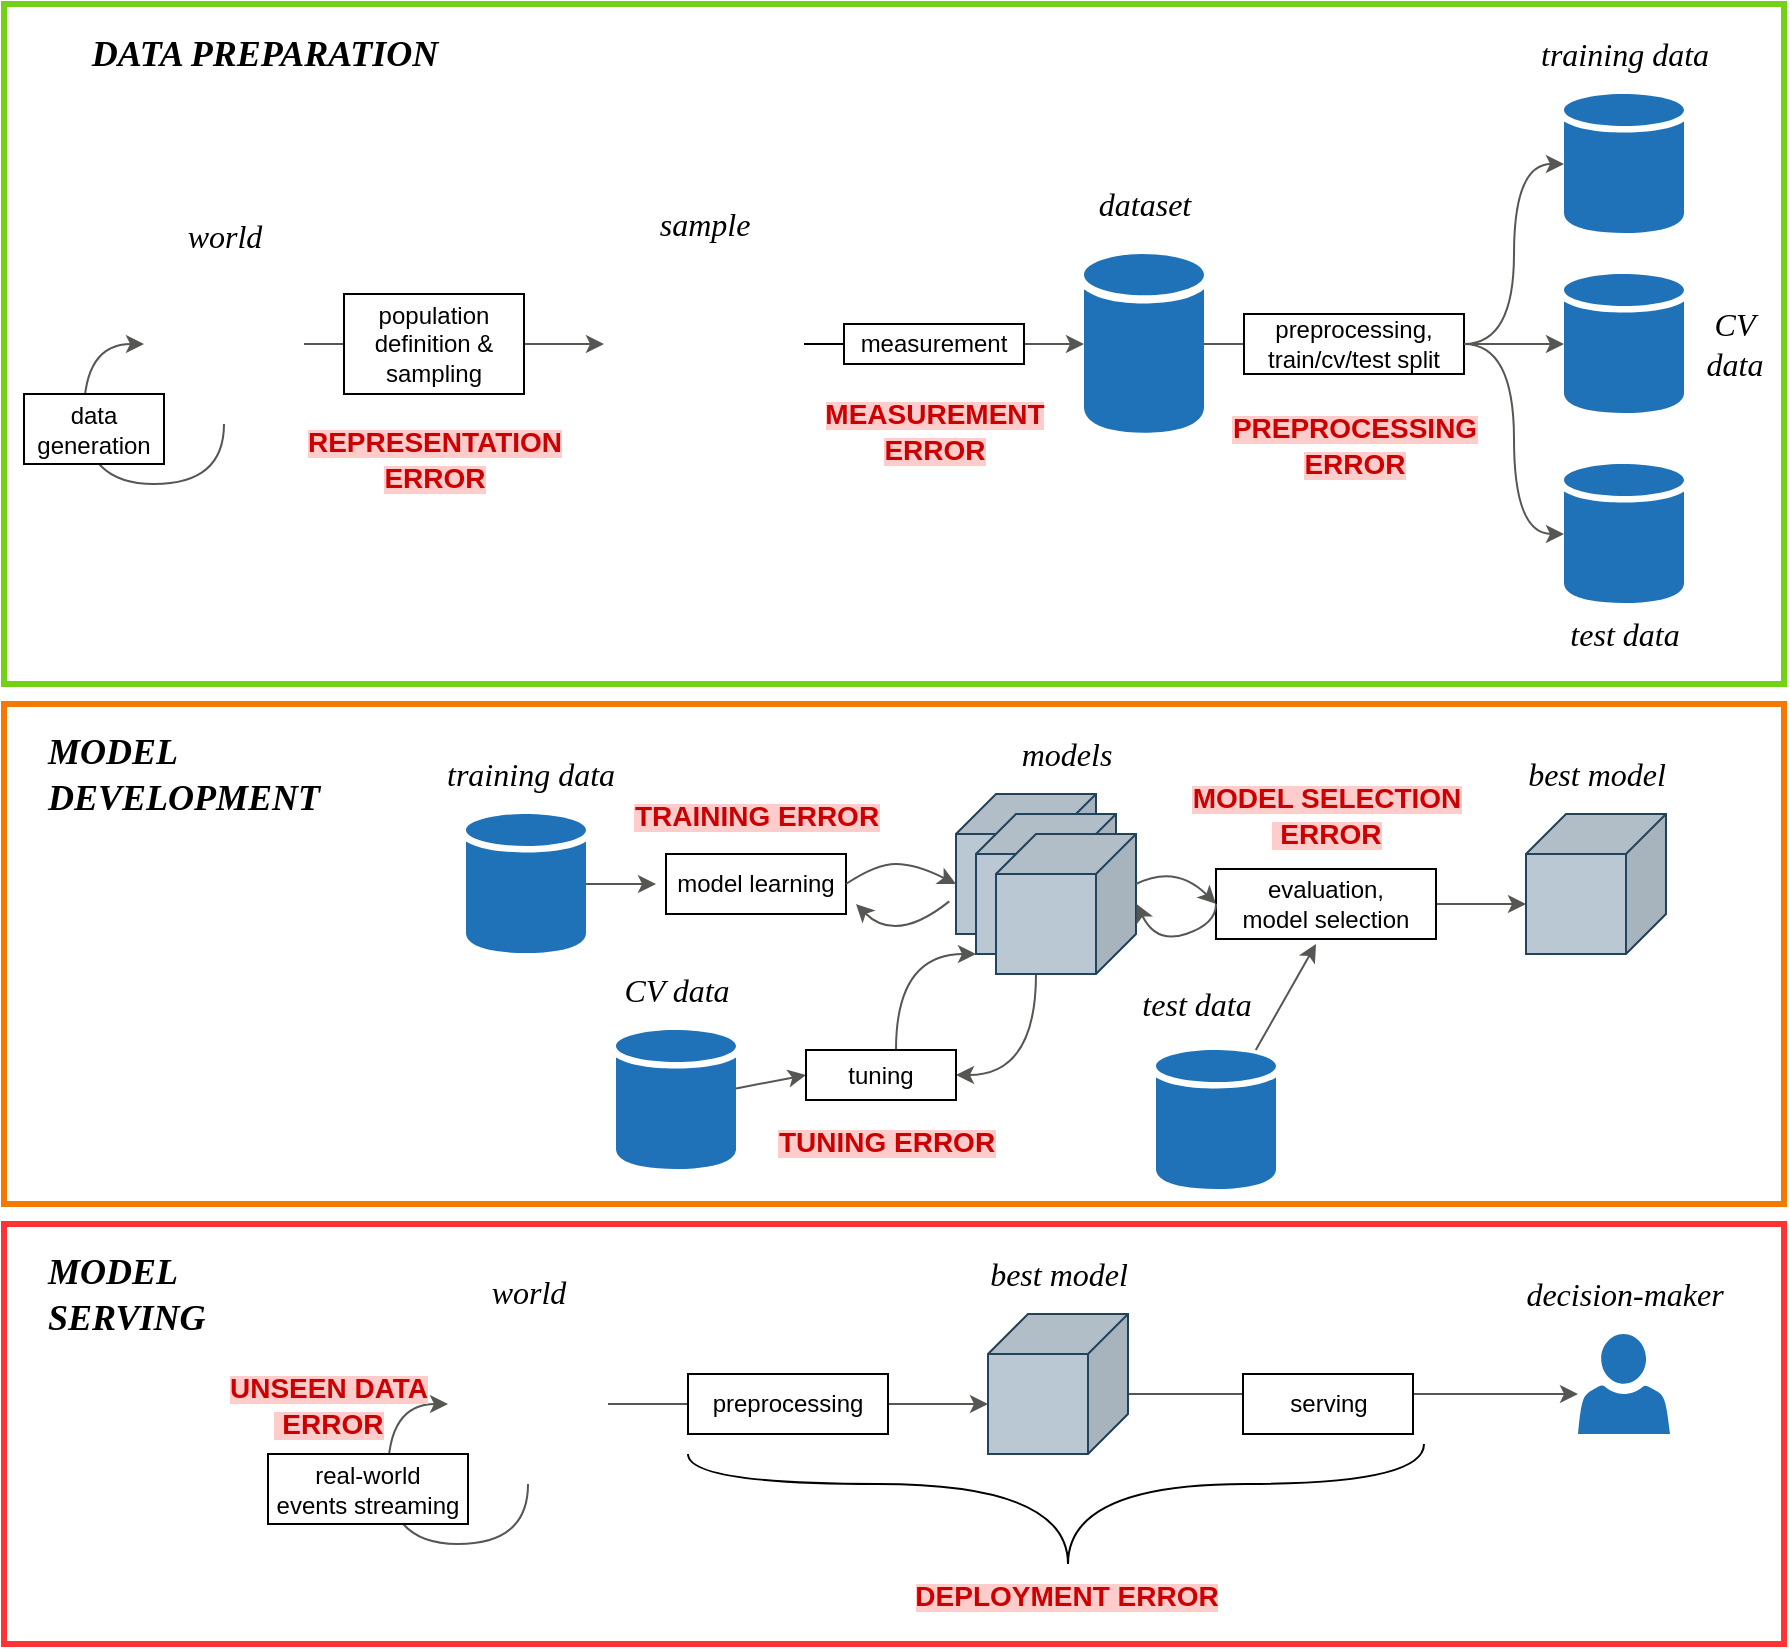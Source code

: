 <mxfile version="21.0.8"><diagram name="Page-1" id="UoKeEZk8qrJiN1z6IXMx"><mxGraphModel dx="1985" dy="638" grid="1" gridSize="10" guides="1" tooltips="1" connect="1" arrows="1" fold="1" page="1" pageScale="1" pageWidth="850" pageHeight="1100" math="0" shadow="0"><root><mxCell id="0"/><mxCell id="1" parent="0"/><mxCell id="5Q4gcwFhn1eUK5E1_kNt-130" value="" style="rounded=0;whiteSpace=wrap;html=1;glass=0;fillColor=none;strokeWidth=3;strokeColor=#ff3333;" parent="1" vertex="1"><mxGeometry y="640" width="890" height="210" as="geometry"/></mxCell><mxCell id="5Q4gcwFhn1eUK5E1_kNt-127" value="" style="rounded=0;whiteSpace=wrap;html=1;glass=0;fillColor=none;strokeWidth=3;strokeColor=#f57900;" parent="1" vertex="1"><mxGeometry y="380" width="890" height="250" as="geometry"/></mxCell><mxCell id="5Q4gcwFhn1eUK5E1_kNt-125" value="" style="rounded=0;whiteSpace=wrap;html=1;glass=0;fillColor=none;strokeWidth=3;strokeColor=#73d216;" parent="1" vertex="1"><mxGeometry y="30" width="890" height="340" as="geometry"/></mxCell><mxCell id="5Q4gcwFhn1eUK5E1_kNt-5" style="edgeStyle=orthogonalEdgeStyle;rounded=0;orthogonalLoop=1;jettySize=auto;html=1;endArrow=classic;endFill=1;entryX=0;entryY=0.5;entryDx=0;entryDy=0;strokeColor=#555753;" parent="1" source="5Q4gcwFhn1eUK5E1_kNt-1" target="5Q4gcwFhn1eUK5E1_kNt-7" edge="1"><mxGeometry relative="1" as="geometry"><mxPoint x="290" y="200" as="targetPoint"/></mxGeometry></mxCell><mxCell id="5Q4gcwFhn1eUK5E1_kNt-30" style="edgeStyle=orthogonalEdgeStyle;rounded=0;orthogonalLoop=1;jettySize=auto;html=1;curved=1;entryX=0;entryY=0.5;entryDx=0;entryDy=0;strokeColor=#555753;" parent="1" source="5Q4gcwFhn1eUK5E1_kNt-1" target="5Q4gcwFhn1eUK5E1_kNt-1" edge="1"><mxGeometry relative="1" as="geometry"><mxPoint x="90" y="300" as="targetPoint"/><Array as="points"><mxPoint x="110" y="270"/><mxPoint x="40" y="270"/><mxPoint x="40" y="200"/></Array></mxGeometry></mxCell><mxCell id="5Q4gcwFhn1eUK5E1_kNt-1" value="" style="shape=image;html=1;verticalAlign=top;verticalLabelPosition=bottom;labelBackgroundColor=#ffffff;imageAspect=0;aspect=fixed;image=https://cdn2.iconfinder.com/data/icons/whcompare-isometric-web-hosting-servers/50/connected-globe-128.png" parent="1" vertex="1"><mxGeometry x="70" y="160" width="80" height="80" as="geometry"/></mxCell><mxCell id="5Q4gcwFhn1eUK5E1_kNt-6" value="population definition &amp;amp;&lt;br&gt;sampling" style="rounded=0;whiteSpace=wrap;html=1;spacing=0;" parent="1" vertex="1"><mxGeometry x="170" y="175" width="90" height="50" as="geometry"/></mxCell><mxCell id="5Q4gcwFhn1eUK5E1_kNt-11" style="edgeStyle=orthogonalEdgeStyle;rounded=0;orthogonalLoop=1;jettySize=auto;html=1;startArrow=none;strokeColor=#555753;" parent="1" source="5Q4gcwFhn1eUK5E1_kNt-12" target="5Q4gcwFhn1eUK5E1_kNt-10" edge="1"><mxGeometry relative="1" as="geometry"/></mxCell><mxCell id="5Q4gcwFhn1eUK5E1_kNt-7" value="" style="shape=image;verticalLabelPosition=bottom;labelBackgroundColor=default;verticalAlign=top;aspect=fixed;imageAspect=0;image=https://www.seekpng.com/png/full/302-3022057_manpower-hr-people-icon-png.png;" parent="1" vertex="1"><mxGeometry x="300" y="161.73" width="100" height="76.54" as="geometry"/></mxCell><mxCell id="5Q4gcwFhn1eUK5E1_kNt-18" style="edgeStyle=orthogonalEdgeStyle;rounded=0;orthogonalLoop=1;jettySize=auto;html=1;endArrow=none;endFill=0;strokeColor=#555753;" parent="1" source="5Q4gcwFhn1eUK5E1_kNt-10" edge="1"><mxGeometry relative="1" as="geometry"><mxPoint x="630" y="200" as="targetPoint"/></mxGeometry></mxCell><mxCell id="5Q4gcwFhn1eUK5E1_kNt-10" value="" style="sketch=0;shadow=0;dashed=0;html=1;strokeColor=none;labelPosition=center;verticalLabelPosition=bottom;verticalAlign=top;outlineConnect=0;align=center;shape=mxgraph.office.databases.database;fillColor=#2072B8;" parent="1" vertex="1"><mxGeometry x="540" y="155" width="60" height="90" as="geometry"/></mxCell><mxCell id="5Q4gcwFhn1eUK5E1_kNt-14" value="" style="edgeStyle=orthogonalEdgeStyle;rounded=0;orthogonalLoop=1;jettySize=auto;html=1;endArrow=none;" parent="1" source="5Q4gcwFhn1eUK5E1_kNt-7" target="5Q4gcwFhn1eUK5E1_kNt-12" edge="1"><mxGeometry relative="1" as="geometry"><mxPoint x="400" y="200" as="sourcePoint"/><mxPoint x="530" y="200" as="targetPoint"/></mxGeometry></mxCell><mxCell id="5Q4gcwFhn1eUK5E1_kNt-12" value="measurement" style="rounded=0;whiteSpace=wrap;html=1;" parent="1" vertex="1"><mxGeometry x="420" y="190" width="90" height="20" as="geometry"/></mxCell><mxCell id="5Q4gcwFhn1eUK5E1_kNt-29" style="edgeStyle=orthogonalEdgeStyle;rounded=0;orthogonalLoop=1;jettySize=auto;html=1;strokeColor=#555753;" parent="1" source="5Q4gcwFhn1eUK5E1_kNt-16" target="5Q4gcwFhn1eUK5E1_kNt-24" edge="1"><mxGeometry relative="1" as="geometry"/></mxCell><mxCell id="5Q4gcwFhn1eUK5E1_kNt-16" value="preprocessing,&lt;br&gt;train/cv/test split" style="rounded=0;whiteSpace=wrap;html=1;" parent="1" vertex="1"><mxGeometry x="620" y="185" width="110" height="30" as="geometry"/></mxCell><mxCell id="5Q4gcwFhn1eUK5E1_kNt-26" style="edgeStyle=orthogonalEdgeStyle;rounded=0;orthogonalLoop=1;jettySize=auto;html=1;entryX=1;entryY=0.5;entryDx=0;entryDy=0;startArrow=classic;startFill=1;endArrow=none;endFill=0;curved=1;strokeColor=#555753;" parent="1" source="5Q4gcwFhn1eUK5E1_kNt-19" target="5Q4gcwFhn1eUK5E1_kNt-16" edge="1"><mxGeometry relative="1" as="geometry"/></mxCell><mxCell id="5Q4gcwFhn1eUK5E1_kNt-19" value="" style="sketch=0;shadow=0;dashed=0;html=1;strokeColor=none;labelPosition=center;verticalLabelPosition=bottom;verticalAlign=top;outlineConnect=0;align=center;shape=mxgraph.office.databases.database;fillColor=#2072B8;" parent="1" vertex="1"><mxGeometry x="780" y="75" width="60" height="70" as="geometry"/></mxCell><mxCell id="5Q4gcwFhn1eUK5E1_kNt-28" style="edgeStyle=orthogonalEdgeStyle;rounded=0;orthogonalLoop=1;jettySize=auto;html=1;entryX=1;entryY=0.5;entryDx=0;entryDy=0;startArrow=classic;startFill=1;endArrow=none;endFill=0;curved=1;strokeColor=#555753;" parent="1" source="5Q4gcwFhn1eUK5E1_kNt-20" target="5Q4gcwFhn1eUK5E1_kNt-16" edge="1"><mxGeometry relative="1" as="geometry"/></mxCell><mxCell id="5Q4gcwFhn1eUK5E1_kNt-20" value="" style="sketch=0;shadow=0;dashed=0;html=1;strokeColor=none;labelPosition=center;verticalLabelPosition=bottom;verticalAlign=top;outlineConnect=0;align=center;shape=mxgraph.office.databases.database;fillColor=#2072B8;" parent="1" vertex="1"><mxGeometry x="780" y="260" width="60" height="70" as="geometry"/></mxCell><mxCell id="5Q4gcwFhn1eUK5E1_kNt-24" value="" style="sketch=0;shadow=0;dashed=0;html=1;strokeColor=none;labelPosition=center;verticalLabelPosition=bottom;verticalAlign=top;outlineConnect=0;align=center;shape=mxgraph.office.databases.database;fillColor=#2072B8;" parent="1" vertex="1"><mxGeometry x="780" y="165" width="60" height="70" as="geometry"/></mxCell><mxCell id="5Q4gcwFhn1eUK5E1_kNt-31" value="data&lt;br&gt;generation" style="rounded=0;whiteSpace=wrap;html=1;" parent="1" vertex="1"><mxGeometry x="10" y="225" width="70" height="35" as="geometry"/></mxCell><mxCell id="5Q4gcwFhn1eUK5E1_kNt-32" value="&lt;font style=&quot;font-size: 17px;&quot; data-font-src=&quot;https://fonts.googleapis.com/css?family=Berkshire+Swash&quot; face=&quot;Berkshire Swash&quot;&gt;&lt;i&gt;&lt;font data-font-src=&quot;https://fonts.googleapis.com/css?family=Merienda+One+&quot; style=&quot;font-size: 17px;&quot;&gt;&lt;font style=&quot;font-size: 17px;&quot;&gt;&lt;font style=&quot;font-size: 17px;&quot;&gt;&lt;font style=&quot;font-size: 17px;&quot;&gt;&lt;font style=&quot;font-size: 17px;&quot;&gt;&lt;font style=&quot;font-size: 16px;&quot;&gt;world&lt;/font&gt;&lt;/font&gt;&lt;/font&gt;&lt;/font&gt;&lt;/font&gt;&lt;/font&gt;&lt;/i&gt;&lt;/font&gt;" style="text;html=1;align=center;verticalAlign=middle;resizable=0;points=[];autosize=1;strokeColor=none;fillColor=none;" parent="1" vertex="1"><mxGeometry x="80" y="131.73" width="60" height="30" as="geometry"/></mxCell><mxCell id="5Q4gcwFhn1eUK5E1_kNt-33" value="&lt;font style=&quot;font-size: 13px;&quot; face=&quot;Berkshire Swash&quot;&gt;&lt;i&gt;&lt;font style=&quot;font-size: 14px;&quot;&gt;&lt;font style=&quot;font-size: 15px;&quot;&gt;&lt;font style=&quot;font-size: 16px;&quot;&gt;sample&lt;/font&gt;&lt;/font&gt;&lt;/font&gt;&lt;/i&gt;&lt;/font&gt;" style="text;html=1;align=center;verticalAlign=middle;resizable=0;points=[];autosize=1;strokeColor=none;fillColor=none;" parent="1" vertex="1"><mxGeometry x="315" y="125" width="70" height="30" as="geometry"/></mxCell><mxCell id="5Q4gcwFhn1eUK5E1_kNt-34" value="&lt;font style=&quot;font-size: 13px;&quot; face=&quot;Berkshire Swash&quot;&gt;&lt;i&gt;&lt;font style=&quot;font-size: 14px;&quot;&gt;&lt;font style=&quot;font-size: 15px;&quot;&gt;&lt;font style=&quot;font-size: 16px;&quot;&gt;dataset&lt;/font&gt;&lt;/font&gt;&lt;/font&gt;&lt;/i&gt;&lt;/font&gt;" style="text;html=1;align=center;verticalAlign=middle;resizable=0;points=[];autosize=1;strokeColor=none;fillColor=none;" parent="1" vertex="1"><mxGeometry x="535" y="115" width="70" height="30" as="geometry"/></mxCell><mxCell id="5Q4gcwFhn1eUK5E1_kNt-35" value="&lt;div&gt;&lt;font data-font-src=&quot;https://fonts.googleapis.com/css?family=Berkshire+Swash&quot; style=&quot;font-size: 13px;&quot; face=&quot;Berkshire Swash&quot;&gt;&lt;i&gt;&lt;font style=&quot;font-size: 14px;&quot;&gt;&lt;font style=&quot;font-size: 15px;&quot;&gt;&lt;font style=&quot;font-size: 16px;&quot;&gt;training data&lt;/font&gt;&lt;/font&gt;&lt;/font&gt;&lt;/i&gt;&lt;/font&gt;&lt;/div&gt;" style="text;html=1;align=center;verticalAlign=middle;resizable=0;points=[];autosize=1;strokeColor=none;fillColor=none;" parent="1" vertex="1"><mxGeometry x="755" y="40" width="110" height="30" as="geometry"/></mxCell><mxCell id="5Q4gcwFhn1eUK5E1_kNt-36" value="&lt;div&gt;&lt;font data-font-src=&quot;https://fonts.googleapis.com/css?family=Berkshire+Swash&quot; style=&quot;font-size: 13px;&quot; face=&quot;Berkshire Swash&quot;&gt;&lt;i&gt;&lt;font style=&quot;font-size: 14px;&quot;&gt;&lt;font style=&quot;font-size: 15px;&quot;&gt;&lt;font style=&quot;font-size: 16px;&quot;&gt;CV&lt;br&gt;&lt;/font&gt;&lt;/font&gt;&lt;/font&gt;&lt;/i&gt;&lt;/font&gt;&lt;/div&gt;&lt;div&gt;&lt;font data-font-src=&quot;https://fonts.googleapis.com/css?family=Berkshire+Swash&quot; style=&quot;font-size: 13px;&quot; face=&quot;Berkshire Swash&quot;&gt;&lt;i&gt;&lt;font style=&quot;font-size: 14px;&quot;&gt;&lt;font style=&quot;font-size: 15px;&quot;&gt;&lt;font style=&quot;font-size: 16px;&quot;&gt;data&lt;/font&gt;&lt;/font&gt;&lt;/font&gt;&lt;/i&gt;&lt;/font&gt;&lt;/div&gt;" style="text;html=1;align=center;verticalAlign=middle;resizable=0;points=[];autosize=1;strokeColor=none;fillColor=none;" parent="1" vertex="1"><mxGeometry x="840" y="175" width="50" height="50" as="geometry"/></mxCell><mxCell id="5Q4gcwFhn1eUK5E1_kNt-37" value="&lt;div&gt;&lt;font data-font-src=&quot;https://fonts.googleapis.com/css?family=Berkshire+Swash&quot; style=&quot;font-size: 13px;&quot; face=&quot;Berkshire Swash&quot;&gt;&lt;i&gt;&lt;font style=&quot;font-size: 14px;&quot;&gt;&lt;font style=&quot;font-size: 15px;&quot;&gt;&lt;font style=&quot;font-size: 16px;&quot;&gt;test data&lt;/font&gt;&lt;/font&gt;&lt;/font&gt;&lt;/i&gt;&lt;/font&gt;&lt;/div&gt;" style="text;html=1;align=center;verticalAlign=middle;resizable=0;points=[];autosize=1;strokeColor=none;fillColor=none;" parent="1" vertex="1"><mxGeometry x="770" y="330" width="80" height="30" as="geometry"/></mxCell><mxCell id="5Q4gcwFhn1eUK5E1_kNt-46" value="&lt;font style=&quot;background-color: rgb(255, 204, 204);&quot; color=&quot;#CC0000&quot;&gt;&lt;b&gt;&lt;font style=&quot;font-size: 15px;&quot;&gt;&lt;font style=&quot;font-size: 15px;&quot;&gt;&lt;font style=&quot;font-size: 15px;&quot;&gt;&lt;font style=&quot;font-size: 15px;&quot;&gt;&lt;font style=&quot;font-size: 14px;&quot;&gt;&lt;font style=&quot;font-size: 14px;&quot;&gt;PREPROCESSING&lt;br&gt; ERROR&lt;br&gt;&lt;/font&gt;&lt;/font&gt;&lt;/font&gt;&lt;/font&gt;&lt;/font&gt;&lt;/font&gt;&lt;/b&gt;&lt;/font&gt;" style="text;html=1;align=center;verticalAlign=middle;resizable=0;points=[];autosize=1;strokeColor=none;fillColor=none;" parent="1" vertex="1"><mxGeometry x="605" y="225" width="140" height="50" as="geometry"/></mxCell><mxCell id="5Q4gcwFhn1eUK5E1_kNt-65" style="edgeStyle=orthogonalEdgeStyle;rounded=0;orthogonalLoop=1;jettySize=auto;html=1;strokeColor=#555753;" parent="1" source="5Q4gcwFhn1eUK5E1_kNt-47" edge="1"><mxGeometry relative="1" as="geometry"><mxPoint x="326" y="470" as="targetPoint"/></mxGeometry></mxCell><mxCell id="5Q4gcwFhn1eUK5E1_kNt-47" value="" style="sketch=0;shadow=0;dashed=0;html=1;strokeColor=none;labelPosition=center;verticalLabelPosition=bottom;verticalAlign=top;outlineConnect=0;align=center;shape=mxgraph.office.databases.database;fillColor=#2072B8;" parent="1" vertex="1"><mxGeometry x="231" y="435" width="60" height="70" as="geometry"/></mxCell><mxCell id="5Q4gcwFhn1eUK5E1_kNt-48" value="&lt;div&gt;&lt;font data-font-src=&quot;https://fonts.googleapis.com/css?family=Berkshire+Swash&quot; style=&quot;font-size: 13px;&quot; face=&quot;Berkshire Swash&quot;&gt;&lt;i&gt;&lt;font style=&quot;font-size: 14px;&quot;&gt;&lt;font style=&quot;font-size: 15px;&quot;&gt;&lt;font style=&quot;font-size: 16px;&quot;&gt;training data&lt;/font&gt;&lt;/font&gt;&lt;/font&gt;&lt;/i&gt;&lt;/font&gt;&lt;/div&gt;" style="text;html=1;align=center;verticalAlign=middle;resizable=0;points=[];autosize=1;strokeColor=none;fillColor=none;" parent="1" vertex="1"><mxGeometry x="208" y="400" width="110" height="30" as="geometry"/></mxCell><mxCell id="5Q4gcwFhn1eUK5E1_kNt-54" value="" style="shape=cube;whiteSpace=wrap;html=1;boundedLbl=1;backgroundOutline=1;darkOpacity=0.05;darkOpacity2=0.1;direction=east;shadow=0;flipH=1;fillColor=#bac8d3;strokeColor=#23445d;" parent="1" vertex="1"><mxGeometry x="476" y="425" width="70" height="70" as="geometry"/></mxCell><mxCell id="5Q4gcwFhn1eUK5E1_kNt-56" value="" style="shape=cube;whiteSpace=wrap;html=1;boundedLbl=1;backgroundOutline=1;darkOpacity=0.05;darkOpacity2=0.1;direction=east;shadow=0;flipH=1;fillColor=#bac8d3;strokeColor=#23445d;" parent="1" vertex="1"><mxGeometry x="486" y="435" width="70" height="70" as="geometry"/></mxCell><mxCell id="5Q4gcwFhn1eUK5E1_kNt-71" style="edgeStyle=orthogonalEdgeStyle;rounded=0;orthogonalLoop=1;jettySize=auto;html=1;entryX=1;entryY=0.5;entryDx=0;entryDy=0;curved=1;strokeColor=#555753;" parent="1" source="5Q4gcwFhn1eUK5E1_kNt-57" target="5Q4gcwFhn1eUK5E1_kNt-69" edge="1"><mxGeometry relative="1" as="geometry"><Array as="points"><mxPoint x="516" y="566"/></Array></mxGeometry></mxCell><mxCell id="5Q4gcwFhn1eUK5E1_kNt-57" value="" style="shape=cube;whiteSpace=wrap;html=1;boundedLbl=1;backgroundOutline=1;darkOpacity=0.05;darkOpacity2=0.1;direction=east;shadow=0;flipH=1;fillColor=#bac8d3;strokeColor=#23445d;" parent="1" vertex="1"><mxGeometry x="496" y="445" width="70" height="70" as="geometry"/></mxCell><mxCell id="5Q4gcwFhn1eUK5E1_kNt-58" value="model learning" style="rounded=0;whiteSpace=wrap;html=1;" parent="1" vertex="1"><mxGeometry x="331" y="455" width="90" height="30" as="geometry"/></mxCell><mxCell id="5Q4gcwFhn1eUK5E1_kNt-60" value="" style="curved=1;endArrow=classic;html=1;rounded=0;exitX=1;exitY=0.5;exitDx=0;exitDy=0;entryX=0;entryY=0;entryDx=70;entryDy=45;entryPerimeter=0;strokeColor=#555753;" parent="1" source="5Q4gcwFhn1eUK5E1_kNt-58" target="5Q4gcwFhn1eUK5E1_kNt-54" edge="1"><mxGeometry width="50" height="50" relative="1" as="geometry"><mxPoint x="606" y="480" as="sourcePoint"/><mxPoint x="656" y="430" as="targetPoint"/><Array as="points"><mxPoint x="436" y="460"/><mxPoint x="456" y="460"/></Array></mxGeometry></mxCell><mxCell id="5Q4gcwFhn1eUK5E1_kNt-64" value="" style="curved=1;endArrow=classic;html=1;rounded=0;exitX=1.048;exitY=0.767;exitDx=0;exitDy=0;exitPerimeter=0;strokeColor=#555753;" parent="1" source="5Q4gcwFhn1eUK5E1_kNt-54" edge="1"><mxGeometry width="50" height="50" relative="1" as="geometry"><mxPoint x="606" y="480" as="sourcePoint"/><mxPoint x="426" y="480" as="targetPoint"/><Array as="points"><mxPoint x="446" y="500"/></Array></mxGeometry></mxCell><mxCell id="5Q4gcwFhn1eUK5E1_kNt-70" style="rounded=0;orthogonalLoop=1;jettySize=auto;html=1;entryX=0;entryY=0.5;entryDx=0;entryDy=0;strokeColor=#555753;" parent="1" source="5Q4gcwFhn1eUK5E1_kNt-66" target="5Q4gcwFhn1eUK5E1_kNt-69" edge="1"><mxGeometry relative="1" as="geometry"/></mxCell><mxCell id="5Q4gcwFhn1eUK5E1_kNt-66" value="" style="sketch=0;shadow=0;dashed=0;html=1;strokeColor=none;labelPosition=center;verticalLabelPosition=bottom;verticalAlign=top;outlineConnect=0;align=center;shape=mxgraph.office.databases.database;fillColor=#2072B8;" parent="1" vertex="1"><mxGeometry x="306" y="543" width="60" height="70" as="geometry"/></mxCell><mxCell id="5Q4gcwFhn1eUK5E1_kNt-67" value="&lt;div&gt;&lt;font style=&quot;font-size: 13px;&quot; face=&quot;Berkshire Swash&quot;&gt;&lt;i&gt;&lt;font style=&quot;font-size: 14px;&quot;&gt;&lt;font style=&quot;font-size: 15px;&quot;&gt;&lt;font style=&quot;font-size: 16px;&quot;&gt;CV data&lt;/font&gt;&lt;/font&gt;&lt;/font&gt;&lt;/i&gt;&lt;/font&gt;&lt;/div&gt;" style="text;html=1;align=center;verticalAlign=middle;resizable=0;points=[];autosize=1;strokeColor=none;fillColor=none;" parent="1" vertex="1"><mxGeometry x="296" y="508" width="80" height="30" as="geometry"/></mxCell><mxCell id="5Q4gcwFhn1eUK5E1_kNt-72" style="edgeStyle=orthogonalEdgeStyle;rounded=0;orthogonalLoop=1;jettySize=auto;html=1;curved=1;entryX=1;entryY=1;entryDx=0;entryDy=0;entryPerimeter=0;strokeColor=#555753;" parent="1" source="5Q4gcwFhn1eUK5E1_kNt-69" target="5Q4gcwFhn1eUK5E1_kNt-56" edge="1"><mxGeometry relative="1" as="geometry"><mxPoint x="476" y="500" as="targetPoint"/><Array as="points"><mxPoint x="446" y="505"/></Array></mxGeometry></mxCell><mxCell id="5Q4gcwFhn1eUK5E1_kNt-69" value="tuning" style="rounded=0;whiteSpace=wrap;html=1;" parent="1" vertex="1"><mxGeometry x="401" y="553" width="75" height="25" as="geometry"/></mxCell><mxCell id="5Q4gcwFhn1eUK5E1_kNt-93" style="rounded=0;orthogonalLoop=1;jettySize=auto;html=1;strokeColor=#555753;" parent="1" source="5Q4gcwFhn1eUK5E1_kNt-73" edge="1"><mxGeometry relative="1" as="geometry"><mxPoint x="656.0" y="500" as="targetPoint"/></mxGeometry></mxCell><mxCell id="5Q4gcwFhn1eUK5E1_kNt-73" value="" style="sketch=0;shadow=0;dashed=0;html=1;strokeColor=none;labelPosition=center;verticalLabelPosition=bottom;verticalAlign=top;outlineConnect=0;align=center;shape=mxgraph.office.databases.database;fillColor=#2072B8;" parent="1" vertex="1"><mxGeometry x="576" y="553" width="60" height="70" as="geometry"/></mxCell><mxCell id="5Q4gcwFhn1eUK5E1_kNt-74" value="&lt;div&gt;&lt;font style=&quot;font-size: 13px;&quot; face=&quot;Berkshire Swash&quot;&gt;&lt;i&gt;&lt;font style=&quot;font-size: 14px;&quot;&gt;&lt;font style=&quot;font-size: 15px;&quot;&gt;&lt;font style=&quot;font-size: 16px;&quot;&gt;test data&lt;/font&gt;&lt;/font&gt;&lt;/font&gt;&lt;/i&gt;&lt;/font&gt;&lt;/div&gt;" style="text;html=1;align=center;verticalAlign=middle;resizable=0;points=[];autosize=1;strokeColor=none;fillColor=none;" parent="1" vertex="1"><mxGeometry x="556" y="515" width="80" height="30" as="geometry"/></mxCell><mxCell id="5Q4gcwFhn1eUK5E1_kNt-92" style="edgeStyle=orthogonalEdgeStyle;rounded=0;orthogonalLoop=1;jettySize=auto;html=1;entryX=0;entryY=0;entryDx=70;entryDy=45;entryPerimeter=0;strokeColor=#555753;" parent="1" source="5Q4gcwFhn1eUK5E1_kNt-75" target="5Q4gcwFhn1eUK5E1_kNt-77" edge="1"><mxGeometry relative="1" as="geometry"/></mxCell><mxCell id="5Q4gcwFhn1eUK5E1_kNt-75" value="&lt;div&gt;evaluation,&lt;/div&gt;&lt;div&gt;model selection&lt;br&gt;&lt;/div&gt;" style="rounded=0;whiteSpace=wrap;html=1;" parent="1" vertex="1"><mxGeometry x="606" y="462.5" width="110" height="35" as="geometry"/></mxCell><mxCell id="5Q4gcwFhn1eUK5E1_kNt-77" value="" style="shape=cube;whiteSpace=wrap;html=1;boundedLbl=1;backgroundOutline=1;darkOpacity=0.05;darkOpacity2=0.1;direction=east;shadow=0;flipH=1;fillColor=#bac8d3;strokeColor=#23445d;" parent="1" vertex="1"><mxGeometry x="761" y="435" width="70" height="70" as="geometry"/></mxCell><mxCell id="5Q4gcwFhn1eUK5E1_kNt-90" value="" style="curved=1;endArrow=classic;html=1;rounded=0;exitX=0;exitY=0;exitDx=0;exitDy=25;exitPerimeter=0;entryX=0;entryY=0.5;entryDx=0;entryDy=0;strokeColor=#555753;" parent="1" source="5Q4gcwFhn1eUK5E1_kNt-57" target="5Q4gcwFhn1eUK5E1_kNt-75" edge="1"><mxGeometry width="50" height="50" relative="1" as="geometry"><mxPoint x="566" y="580" as="sourcePoint"/><mxPoint x="616" y="530" as="targetPoint"/><Array as="points"><mxPoint x="586" y="460"/></Array></mxGeometry></mxCell><mxCell id="5Q4gcwFhn1eUK5E1_kNt-91" value="" style="curved=1;endArrow=classic;html=1;rounded=0;entryX=-0.005;entryY=0.5;entryDx=0;entryDy=0;entryPerimeter=0;strokeColor=#555753;" parent="1" target="5Q4gcwFhn1eUK5E1_kNt-57" edge="1"><mxGeometry width="50" height="50" relative="1" as="geometry"><mxPoint x="606" y="480" as="sourcePoint"/><mxPoint x="616" y="440" as="targetPoint"/><Array as="points"><mxPoint x="606" y="490"/><mxPoint x="576" y="500"/></Array></mxGeometry></mxCell><mxCell id="5Q4gcwFhn1eUK5E1_kNt-94" value="&lt;div&gt;&lt;font style=&quot;font-size: 13px;&quot; face=&quot;Berkshire Swash&quot;&gt;&lt;i&gt;&lt;font style=&quot;font-size: 14px;&quot;&gt;&lt;font style=&quot;font-size: 15px;&quot;&gt;&lt;font style=&quot;font-size: 16px;&quot;&gt;models&lt;/font&gt;&lt;/font&gt;&lt;/font&gt;&lt;/i&gt;&lt;/font&gt;&lt;/div&gt;" style="text;html=1;align=center;verticalAlign=middle;resizable=0;points=[];autosize=1;strokeColor=none;fillColor=none;" parent="1" vertex="1"><mxGeometry x="496" y="390" width="70" height="30" as="geometry"/></mxCell><mxCell id="5Q4gcwFhn1eUK5E1_kNt-95" value="&lt;div&gt;&lt;font style=&quot;font-size: 13px;&quot; face=&quot;Berkshire Swash&quot;&gt;&lt;i&gt;&lt;font style=&quot;font-size: 14px;&quot;&gt;&lt;font style=&quot;font-size: 15px;&quot;&gt;&lt;font style=&quot;font-size: 16px;&quot;&gt;best model&lt;/font&gt;&lt;/font&gt;&lt;/font&gt;&lt;/i&gt;&lt;/font&gt;&lt;/div&gt;" style="text;html=1;align=center;verticalAlign=middle;resizable=0;points=[];autosize=1;strokeColor=none;fillColor=none;" parent="1" vertex="1"><mxGeometry x="746" y="400" width="100" height="30" as="geometry"/></mxCell><mxCell id="5Q4gcwFhn1eUK5E1_kNt-96" value="&lt;font style=&quot;background-color: rgb(255, 204, 204);&quot; color=&quot;#CC0000&quot;&gt;&lt;b&gt;&lt;font style=&quot;font-size: 15px;&quot;&gt;&lt;font style=&quot;font-size: 15px;&quot;&gt;&lt;font style=&quot;font-size: 15px;&quot;&gt;&lt;font style=&quot;font-size: 15px;&quot;&gt;&lt;font style=&quot;font-size: 14px;&quot;&gt;&lt;font style=&quot;font-size: 14px;&quot;&gt;TRAINING ERROR&lt;br&gt;&lt;/font&gt;&lt;/font&gt;&lt;/font&gt;&lt;/font&gt;&lt;/font&gt;&lt;/font&gt;&lt;/b&gt;&lt;/font&gt;" style="text;html=1;align=center;verticalAlign=middle;resizable=0;points=[];autosize=1;strokeColor=none;fillColor=none;" parent="1" vertex="1"><mxGeometry x="301" y="420" width="150" height="30" as="geometry"/></mxCell><mxCell id="5Q4gcwFhn1eUK5E1_kNt-97" value="&lt;font style=&quot;background-color: rgb(255, 204, 204);&quot; color=&quot;#CC0000&quot;&gt;&lt;b&gt;&lt;font style=&quot;font-size: 15px;&quot;&gt;&lt;font style=&quot;font-size: 15px;&quot;&gt;&lt;font style=&quot;font-size: 15px;&quot;&gt;&lt;font style=&quot;font-size: 15px;&quot;&gt;&lt;font style=&quot;font-size: 14px;&quot;&gt;&lt;font style=&quot;font-size: 14px;&quot;&gt;TUNING ERROR&lt;br&gt;&lt;/font&gt;&lt;/font&gt;&lt;/font&gt;&lt;/font&gt;&lt;/font&gt;&lt;/font&gt;&lt;/b&gt;&lt;/font&gt;" style="text;html=1;align=center;verticalAlign=middle;resizable=0;points=[];autosize=1;strokeColor=none;fillColor=none;" parent="1" vertex="1"><mxGeometry x="376" y="583" width="130" height="30" as="geometry"/></mxCell><mxCell id="5Q4gcwFhn1eUK5E1_kNt-98" value="&lt;div&gt;&lt;font style=&quot;background-color: rgb(255, 204, 204);&quot; color=&quot;#CC0000&quot;&gt;&lt;b&gt;&lt;font style=&quot;font-size: 15px;&quot;&gt;&lt;font style=&quot;font-size: 15px;&quot;&gt;&lt;font style=&quot;font-size: 15px;&quot;&gt;&lt;font style=&quot;font-size: 15px;&quot;&gt;&lt;font style=&quot;font-size: 14px;&quot;&gt;&lt;font style=&quot;font-size: 14px;&quot;&gt;MODEL SELECTION&lt;/font&gt;&lt;/font&gt;&lt;/font&gt;&lt;/font&gt;&lt;/font&gt;&lt;/font&gt;&lt;/b&gt;&lt;/font&gt;&lt;/div&gt;&lt;div&gt;&lt;font style=&quot;background-color: rgb(255, 204, 204);&quot; color=&quot;#CC0000&quot;&gt;&lt;b&gt;&lt;font style=&quot;font-size: 15px;&quot;&gt;&lt;font style=&quot;font-size: 15px;&quot;&gt;&lt;font style=&quot;font-size: 15px;&quot;&gt;&lt;font style=&quot;font-size: 15px;&quot;&gt;&lt;font style=&quot;font-size: 14px;&quot;&gt;&lt;font style=&quot;font-size: 14px;&quot;&gt;&amp;nbsp;ERROR&lt;/font&gt;&lt;/font&gt;&lt;/font&gt;&lt;/font&gt;&lt;/font&gt;&lt;/font&gt;&lt;/b&gt;&lt;/font&gt;&lt;/div&gt;" style="text;html=1;align=center;verticalAlign=middle;resizable=0;points=[];autosize=1;strokeColor=none;fillColor=none;" parent="1" vertex="1"><mxGeometry x="581" y="410" width="160" height="50" as="geometry"/></mxCell><mxCell id="5Q4gcwFhn1eUK5E1_kNt-100" style="edgeStyle=orthogonalEdgeStyle;rounded=0;orthogonalLoop=1;jettySize=auto;html=1;curved=1;entryX=0;entryY=0.5;entryDx=0;entryDy=0;strokeColor=#555753;" parent="1" source="5Q4gcwFhn1eUK5E1_kNt-101" target="5Q4gcwFhn1eUK5E1_kNt-101" edge="1"><mxGeometry relative="1" as="geometry"><mxPoint x="242" y="830" as="targetPoint"/><Array as="points"><mxPoint x="262" y="800"/><mxPoint x="192" y="800"/><mxPoint x="192" y="730"/></Array></mxGeometry></mxCell><mxCell id="5Q4gcwFhn1eUK5E1_kNt-108" style="edgeStyle=orthogonalEdgeStyle;rounded=0;orthogonalLoop=1;jettySize=auto;html=1;entryX=0;entryY=0;entryDx=70;entryDy=45;entryPerimeter=0;strokeColor=#555753;" parent="1" source="5Q4gcwFhn1eUK5E1_kNt-101" target="5Q4gcwFhn1eUK5E1_kNt-106" edge="1"><mxGeometry relative="1" as="geometry"/></mxCell><mxCell id="5Q4gcwFhn1eUK5E1_kNt-101" value="" style="shape=image;html=1;verticalAlign=top;verticalLabelPosition=bottom;labelBackgroundColor=#ffffff;imageAspect=0;aspect=fixed;image=https://cdn2.iconfinder.com/data/icons/whcompare-isometric-web-hosting-servers/50/connected-globe-128.png" parent="1" vertex="1"><mxGeometry x="222" y="690" width="80" height="80" as="geometry"/></mxCell><mxCell id="5Q4gcwFhn1eUK5E1_kNt-102" value="real-world&lt;br&gt;events streaming" style="rounded=0;whiteSpace=wrap;html=1;" parent="1" vertex="1"><mxGeometry x="132" y="755" width="100" height="35" as="geometry"/></mxCell><mxCell id="5Q4gcwFhn1eUK5E1_kNt-103" value="&lt;font style=&quot;font-size: 17px;&quot; data-font-src=&quot;https://fonts.googleapis.com/css?family=Berkshire+Swash&quot; face=&quot;Berkshire Swash&quot;&gt;&lt;i&gt;&lt;font data-font-src=&quot;https://fonts.googleapis.com/css?family=Merienda+One+&quot; style=&quot;font-size: 17px;&quot;&gt;&lt;font style=&quot;font-size: 17px;&quot;&gt;&lt;font style=&quot;font-size: 17px;&quot;&gt;&lt;font style=&quot;font-size: 17px;&quot;&gt;&lt;font style=&quot;font-size: 17px;&quot;&gt;&lt;font style=&quot;font-size: 16px;&quot;&gt;world&lt;/font&gt;&lt;/font&gt;&lt;/font&gt;&lt;/font&gt;&lt;/font&gt;&lt;/font&gt;&lt;/i&gt;&lt;/font&gt;" style="text;html=1;align=center;verticalAlign=middle;resizable=0;points=[];autosize=1;strokeColor=none;fillColor=none;" parent="1" vertex="1"><mxGeometry x="232" y="660" width="60" height="30" as="geometry"/></mxCell><mxCell id="5Q4gcwFhn1eUK5E1_kNt-118" style="edgeStyle=orthogonalEdgeStyle;rounded=0;orthogonalLoop=1;jettySize=auto;html=1;strokeColor=#555753;" parent="1" source="5Q4gcwFhn1eUK5E1_kNt-106" target="5Q4gcwFhn1eUK5E1_kNt-120" edge="1"><mxGeometry relative="1" as="geometry"><mxPoint x="752" y="725" as="targetPoint"/><Array as="points"><mxPoint x="752" y="725"/><mxPoint x="752" y="725"/></Array></mxGeometry></mxCell><mxCell id="5Q4gcwFhn1eUK5E1_kNt-106" value="" style="shape=cube;whiteSpace=wrap;html=1;boundedLbl=1;backgroundOutline=1;darkOpacity=0.05;darkOpacity2=0.1;direction=east;shadow=0;flipH=1;fillColor=#bac8d3;strokeColor=#23445d;" parent="1" vertex="1"><mxGeometry x="492" y="685" width="70" height="70" as="geometry"/></mxCell><mxCell id="5Q4gcwFhn1eUK5E1_kNt-107" value="&lt;div&gt;&lt;font style=&quot;font-size: 13px;&quot; face=&quot;Berkshire Swash&quot;&gt;&lt;i&gt;&lt;font style=&quot;font-size: 14px;&quot;&gt;&lt;font style=&quot;font-size: 15px;&quot;&gt;&lt;font style=&quot;font-size: 16px;&quot;&gt;best model&lt;/font&gt;&lt;/font&gt;&lt;/font&gt;&lt;/i&gt;&lt;/font&gt;&lt;/div&gt;" style="text;html=1;align=center;verticalAlign=middle;resizable=0;points=[];autosize=1;strokeColor=none;fillColor=none;" parent="1" vertex="1"><mxGeometry x="477" y="650" width="100" height="30" as="geometry"/></mxCell><mxCell id="5Q4gcwFhn1eUK5E1_kNt-109" value="preprocessing" style="rounded=0;whiteSpace=wrap;html=1;" parent="1" vertex="1"><mxGeometry x="342" y="715" width="100" height="30" as="geometry"/></mxCell><mxCell id="5Q4gcwFhn1eUK5E1_kNt-119" value="serving" style="rounded=0;whiteSpace=wrap;html=1;" parent="1" vertex="1"><mxGeometry x="619.5" y="715" width="85" height="30" as="geometry"/></mxCell><mxCell id="5Q4gcwFhn1eUK5E1_kNt-120" value="" style="sketch=0;pointerEvents=1;shadow=0;dashed=0;html=1;strokeColor=none;labelPosition=center;verticalLabelPosition=bottom;verticalAlign=top;outlineConnect=0;align=center;shape=mxgraph.office.users.user;fillColor=#2072B8;" parent="1" vertex="1"><mxGeometry x="787" y="695" width="46" height="50" as="geometry"/></mxCell><mxCell id="5Q4gcwFhn1eUK5E1_kNt-123" value="&lt;font style=&quot;background-color: rgb(255, 204, 204);&quot; color=&quot;#CC0000&quot;&gt;&lt;b&gt;&lt;font style=&quot;font-size: 15px;&quot;&gt;&lt;font style=&quot;font-size: 15px;&quot;&gt;&lt;font style=&quot;font-size: 15px;&quot;&gt;&lt;font style=&quot;font-size: 15px;&quot;&gt;&lt;font style=&quot;font-size: 14px;&quot;&gt;&lt;font style=&quot;font-size: 14px;&quot;&gt;DEPLOYMENT ERROR&lt;br&gt;&lt;/font&gt;&lt;/font&gt;&lt;/font&gt;&lt;/font&gt;&lt;/font&gt;&lt;/font&gt;&lt;/b&gt;&lt;/font&gt;" style="text;html=1;align=center;verticalAlign=middle;resizable=0;points=[];autosize=1;strokeColor=none;fillColor=none;" parent="1" vertex="1"><mxGeometry x="446" y="810" width="170" height="30" as="geometry"/></mxCell><mxCell id="5Q4gcwFhn1eUK5E1_kNt-124" value="&lt;div&gt;&lt;font style=&quot;background-color: rgb(255, 204, 204);&quot; color=&quot;#CC0000&quot;&gt;&lt;b&gt;&lt;font style=&quot;font-size: 15px;&quot;&gt;&lt;font style=&quot;font-size: 15px;&quot;&gt;&lt;font style=&quot;font-size: 15px;&quot;&gt;&lt;font style=&quot;font-size: 15px;&quot;&gt;&lt;font style=&quot;font-size: 14px;&quot;&gt;&lt;font style=&quot;font-size: 14px;&quot;&gt;UNSEEN DATA&lt;/font&gt;&lt;/font&gt;&lt;/font&gt;&lt;/font&gt;&lt;/font&gt;&lt;/font&gt;&lt;/b&gt;&lt;/font&gt;&lt;/div&gt;&lt;div&gt;&lt;font style=&quot;background-color: rgb(255, 204, 204);&quot; color=&quot;#CC0000&quot;&gt;&lt;b&gt;&lt;font style=&quot;font-size: 15px;&quot;&gt;&lt;font style=&quot;font-size: 15px;&quot;&gt;&lt;font style=&quot;font-size: 15px;&quot;&gt;&lt;font style=&quot;font-size: 15px;&quot;&gt;&lt;font style=&quot;font-size: 14px;&quot;&gt;&lt;font style=&quot;font-size: 14px;&quot;&gt;&amp;nbsp;ERROR&lt;/font&gt;&lt;/font&gt;&lt;/font&gt;&lt;/font&gt;&lt;/font&gt;&lt;/font&gt;&lt;/b&gt;&lt;/font&gt;&lt;/div&gt;" style="text;html=1;align=center;verticalAlign=middle;resizable=0;points=[];autosize=1;strokeColor=none;fillColor=none;" parent="1" vertex="1"><mxGeometry x="102" y="705" width="120" height="50" as="geometry"/></mxCell><mxCell id="5Q4gcwFhn1eUK5E1_kNt-126" value="&lt;b&gt;&lt;font data-font-src=&quot;https://fonts.googleapis.com/css?family=Merienda+One+&quot; style=&quot;font-size: 19px;&quot; face=&quot;Merienda One&quot;&gt;&lt;i&gt;&lt;font style=&quot;font-size: 19px;&quot;&gt;&lt;font style=&quot;font-size: 19px;&quot;&gt;&lt;font style=&quot;font-size: 19px;&quot;&gt;&lt;font style=&quot;font-size: 19px;&quot;&gt;&lt;font style=&quot;font-size: 18px;&quot;&gt;&lt;font style=&quot;font-size: 18px;&quot;&gt;DATA PREPARATION&lt;br&gt;&lt;/font&gt;&lt;/font&gt;&lt;/font&gt;&lt;/font&gt;&lt;/font&gt;&lt;/font&gt;&lt;/i&gt;&lt;/font&gt;&lt;/b&gt;" style="text;html=1;align=center;verticalAlign=middle;resizable=0;points=[];autosize=1;strokeColor=none;fillColor=none;" parent="1" vertex="1"><mxGeometry x="10" y="35" width="240" height="40" as="geometry"/></mxCell><mxCell id="5Q4gcwFhn1eUK5E1_kNt-128" value="&lt;div align=&quot;left&quot;&gt;&lt;b&gt;&lt;font data-font-src=&quot;https://fonts.googleapis.com/css?family=Merienda+One+&quot; style=&quot;font-size: 19px;&quot; face=&quot;Merienda One&quot;&gt;&lt;i&gt;&lt;font style=&quot;font-size: 19px;&quot;&gt;&lt;font style=&quot;font-size: 19px;&quot;&gt;&lt;font style=&quot;font-size: 19px;&quot;&gt;&lt;font style=&quot;font-size: 19px;&quot;&gt;&lt;font style=&quot;font-size: 18px;&quot;&gt;&lt;font style=&quot;font-size: 18px;&quot;&gt;MODEL&lt;/font&gt;&lt;/font&gt;&lt;/font&gt;&lt;/font&gt;&lt;/font&gt;&lt;/font&gt;&lt;/i&gt;&lt;/font&gt;&lt;/b&gt;&lt;/div&gt;&lt;div align=&quot;left&quot;&gt;&lt;b&gt;&lt;font data-font-src=&quot;https://fonts.googleapis.com/css?family=Merienda+One+&quot; style=&quot;font-size: 19px;&quot; face=&quot;Merienda One&quot;&gt;&lt;i&gt;&lt;font style=&quot;font-size: 19px;&quot;&gt;&lt;font style=&quot;font-size: 19px;&quot;&gt;&lt;font style=&quot;font-size: 19px;&quot;&gt;&lt;font style=&quot;font-size: 19px;&quot;&gt;&lt;font style=&quot;font-size: 18px;&quot;&gt;&lt;font style=&quot;font-size: 18px;&quot;&gt;DEVELOPMENT&lt;/font&gt;&lt;/font&gt;&lt;/font&gt;&lt;/font&gt;&lt;/font&gt;&lt;/font&gt;&lt;/i&gt;&lt;/font&gt;&lt;/b&gt;&lt;/div&gt;" style="text;html=1;align=left;verticalAlign=middle;resizable=0;points=[];autosize=1;strokeColor=none;fillColor=none;" parent="1" vertex="1"><mxGeometry x="20" y="385" width="190" height="60" as="geometry"/></mxCell><mxCell id="5Q4gcwFhn1eUK5E1_kNt-131" value="&lt;div align=&quot;left&quot;&gt;&lt;b&gt;&lt;font data-font-src=&quot;https://fonts.googleapis.com/css?family=Merienda+One+&quot; style=&quot;font-size: 19px;&quot; face=&quot;Merienda One&quot;&gt;&lt;i&gt;&lt;font style=&quot;font-size: 19px;&quot;&gt;&lt;font style=&quot;font-size: 19px;&quot;&gt;&lt;font style=&quot;font-size: 19px;&quot;&gt;&lt;font style=&quot;font-size: 19px;&quot;&gt;&lt;font style=&quot;font-size: 18px;&quot;&gt;&lt;font style=&quot;font-size: 18px;&quot;&gt;MODEL&lt;/font&gt;&lt;/font&gt;&lt;/font&gt;&lt;/font&gt;&lt;/font&gt;&lt;/font&gt;&lt;/i&gt;&lt;/font&gt;&lt;/b&gt;&lt;/div&gt;&lt;div align=&quot;left&quot;&gt;&lt;b&gt;&lt;font data-font-src=&quot;https://fonts.googleapis.com/css?family=Merienda+One+&quot; style=&quot;font-size: 19px;&quot; face=&quot;Merienda One&quot;&gt;&lt;i&gt;&lt;font style=&quot;font-size: 19px;&quot;&gt;&lt;font style=&quot;font-size: 19px;&quot;&gt;&lt;font style=&quot;font-size: 19px;&quot;&gt;&lt;font style=&quot;font-size: 19px;&quot;&gt;&lt;font style=&quot;font-size: 18px;&quot;&gt;&lt;font style=&quot;font-size: 18px;&quot;&gt;SERVING&lt;/font&gt;&lt;/font&gt;&lt;/font&gt;&lt;/font&gt;&lt;/font&gt;&lt;/font&gt;&lt;/i&gt;&lt;/font&gt;&lt;/b&gt;&lt;/div&gt;" style="text;html=1;align=left;verticalAlign=middle;resizable=0;points=[];autosize=1;strokeColor=none;fillColor=none;" parent="1" vertex="1"><mxGeometry x="20" y="645" width="120" height="60" as="geometry"/></mxCell><mxCell id="5Q4gcwFhn1eUK5E1_kNt-132" value="&lt;div&gt;&lt;font style=&quot;font-size: 13px;&quot; face=&quot;Berkshire Swash&quot;&gt;&lt;i&gt;&lt;font style=&quot;font-size: 14px;&quot;&gt;&lt;font style=&quot;font-size: 15px;&quot;&gt;&lt;font style=&quot;font-size: 16px;&quot;&gt;decision-maker&lt;br&gt;&lt;/font&gt;&lt;/font&gt;&lt;/font&gt;&lt;/i&gt;&lt;/font&gt;&lt;/div&gt;" style="text;html=1;align=center;verticalAlign=middle;resizable=0;points=[];autosize=1;strokeColor=none;fillColor=none;" parent="1" vertex="1"><mxGeometry x="745" y="660" width="130" height="30" as="geometry"/></mxCell><mxCell id="WF5fQh1YqC_wVKddmgIf-1" value="&lt;div&gt;&lt;font style=&quot;background-color: rgb(255, 204, 204);&quot; color=&quot;#CC0000&quot;&gt;&lt;b&gt;&lt;font style=&quot;font-size: 15px;&quot;&gt;&lt;font style=&quot;font-size: 15px;&quot;&gt;&lt;font style=&quot;font-size: 15px;&quot;&gt;&lt;font style=&quot;font-size: 15px;&quot;&gt;&lt;font style=&quot;font-size: 14px;&quot;&gt;&lt;font style=&quot;font-size: 14px;&quot;&gt;MEASUREMENT&lt;/font&gt;&lt;/font&gt;&lt;/font&gt;&lt;/font&gt;&lt;/font&gt;&lt;/font&gt;&lt;/b&gt;&lt;/font&gt;&lt;/div&gt;&lt;div&gt;&lt;font style=&quot;background-color: rgb(255, 204, 204);&quot; color=&quot;#CC0000&quot;&gt;&lt;b&gt;&lt;font style=&quot;font-size: 15px;&quot;&gt;&lt;font style=&quot;font-size: 15px;&quot;&gt;&lt;font style=&quot;font-size: 15px;&quot;&gt;&lt;font style=&quot;font-size: 15px;&quot;&gt;&lt;font style=&quot;font-size: 14px;&quot;&gt;&lt;font style=&quot;font-size: 14px;&quot;&gt;ERROR&lt;/font&gt;&lt;/font&gt;&lt;/font&gt;&lt;/font&gt;&lt;/font&gt;&lt;/font&gt;&lt;/b&gt;&lt;/font&gt;&lt;/div&gt;" style="text;html=1;align=center;verticalAlign=middle;resizable=0;points=[];autosize=1;strokeColor=none;fillColor=none;" parent="1" vertex="1"><mxGeometry x="400" y="217.5" width="130" height="50" as="geometry"/></mxCell><mxCell id="WF5fQh1YqC_wVKddmgIf-2" value="&lt;div&gt;&lt;br&gt;&lt;/div&gt;&lt;div&gt;&lt;font style=&quot;font-size: 7px;&quot;&gt;&amp;nbsp;&lt;/font&gt;&lt;br&gt;&lt;/div&gt;&lt;div&gt;&lt;font style=&quot;background-color: rgb(255, 204, 204);&quot; color=&quot;#CC0000&quot;&gt;&lt;b&gt;&lt;font style=&quot;font-size: 15px;&quot;&gt;&lt;font style=&quot;font-size: 15px;&quot;&gt;&lt;font style=&quot;font-size: 15px;&quot;&gt;&lt;font style=&quot;font-size: 15px;&quot;&gt;&lt;font style=&quot;font-size: 14px;&quot;&gt;&lt;font style=&quot;font-size: 14px;&quot;&gt;REPRESENTATION&lt;/font&gt;&lt;/font&gt;&lt;/font&gt;&lt;/font&gt;&lt;/font&gt;&lt;/font&gt;&lt;/b&gt;&lt;/font&gt;&lt;/div&gt;&lt;div&gt;&lt;font style=&quot;background-color: rgb(255, 204, 204);&quot; color=&quot;#CC0000&quot;&gt;&lt;b&gt;&lt;font style=&quot;font-size: 15px;&quot;&gt;&lt;font style=&quot;font-size: 15px;&quot;&gt;&lt;font style=&quot;font-size: 15px;&quot;&gt;&lt;font style=&quot;font-size: 15px;&quot;&gt;&lt;font style=&quot;font-size: 14px;&quot;&gt;&lt;font style=&quot;font-size: 14px;&quot;&gt;ERROR&lt;/font&gt;&lt;/font&gt;&lt;/font&gt;&lt;/font&gt;&lt;/font&gt;&lt;/font&gt;&lt;/b&gt;&lt;/font&gt;&lt;/div&gt;" style="text;html=1;align=center;verticalAlign=middle;resizable=0;points=[];autosize=1;strokeColor=none;fillColor=none;" parent="1" vertex="1"><mxGeometry x="140" y="202.5" width="150" height="80" as="geometry"/></mxCell><mxCell id="vEB40iM_k4arkbc29vXw-1" value="" style="endArrow=none;html=1;rounded=0;edgeStyle=orthogonalEdgeStyle;curved=1;endFill=0;" edge="1" parent="1"><mxGeometry width="50" height="50" relative="1" as="geometry"><mxPoint x="342" y="755" as="sourcePoint"/><mxPoint x="532" y="810" as="targetPoint"/><Array as="points"><mxPoint x="342" y="770"/><mxPoint x="532" y="770"/></Array></mxGeometry></mxCell><mxCell id="vEB40iM_k4arkbc29vXw-2" value="" style="endArrow=none;html=1;rounded=0;edgeStyle=orthogonalEdgeStyle;curved=1;endFill=0;" edge="1" parent="1"><mxGeometry width="50" height="50" relative="1" as="geometry"><mxPoint x="710" y="750" as="sourcePoint"/><mxPoint x="532" y="810" as="targetPoint"/><Array as="points"><mxPoint x="710" y="770"/><mxPoint x="532" y="770"/></Array></mxGeometry></mxCell></root></mxGraphModel></diagram></mxfile>